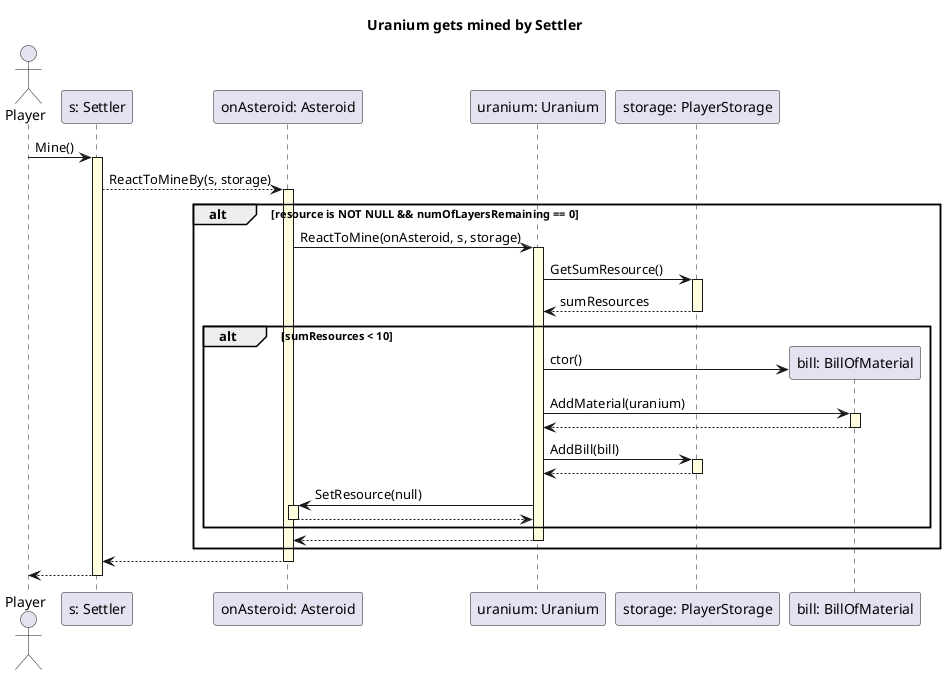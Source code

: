 @startuml

skinparam SequenceLifeLineBackgroundColor LightYellow

title Uranium gets mined by Settler

actor Player as PLAYER

participant "s: Settler" as s
participant "onAsteroid: Asteroid" as a
participant "uranium: Uranium" as u
participant "storage: PlayerStorage" as st
participant "bill: BillOfMaterial" as bill


PLAYER -> s ++: Mine()

    s-->a ++: ReactToMineBy(s, storage)

        alt resource is NOT NULL && numOfLayersRemaining == 0

            a -> u ++: ReactToMine(onAsteroid, s, storage)

                u -> st ++: GetSumResource()
                st --> u --: sumResources

                alt sumResources < 10

                    u -> bill **: ctor()

                    u->bill++: AddMaterial(uranium)
                    bill --> u --

                    u->st ++: AddBill(bill)
                    st --> u --
                    
                    u -> a ++: SetResource(null)
                    a --> u -- 

                end

            u --> a--

        end

    a --> s --

s --> PLAYER --

@enduml